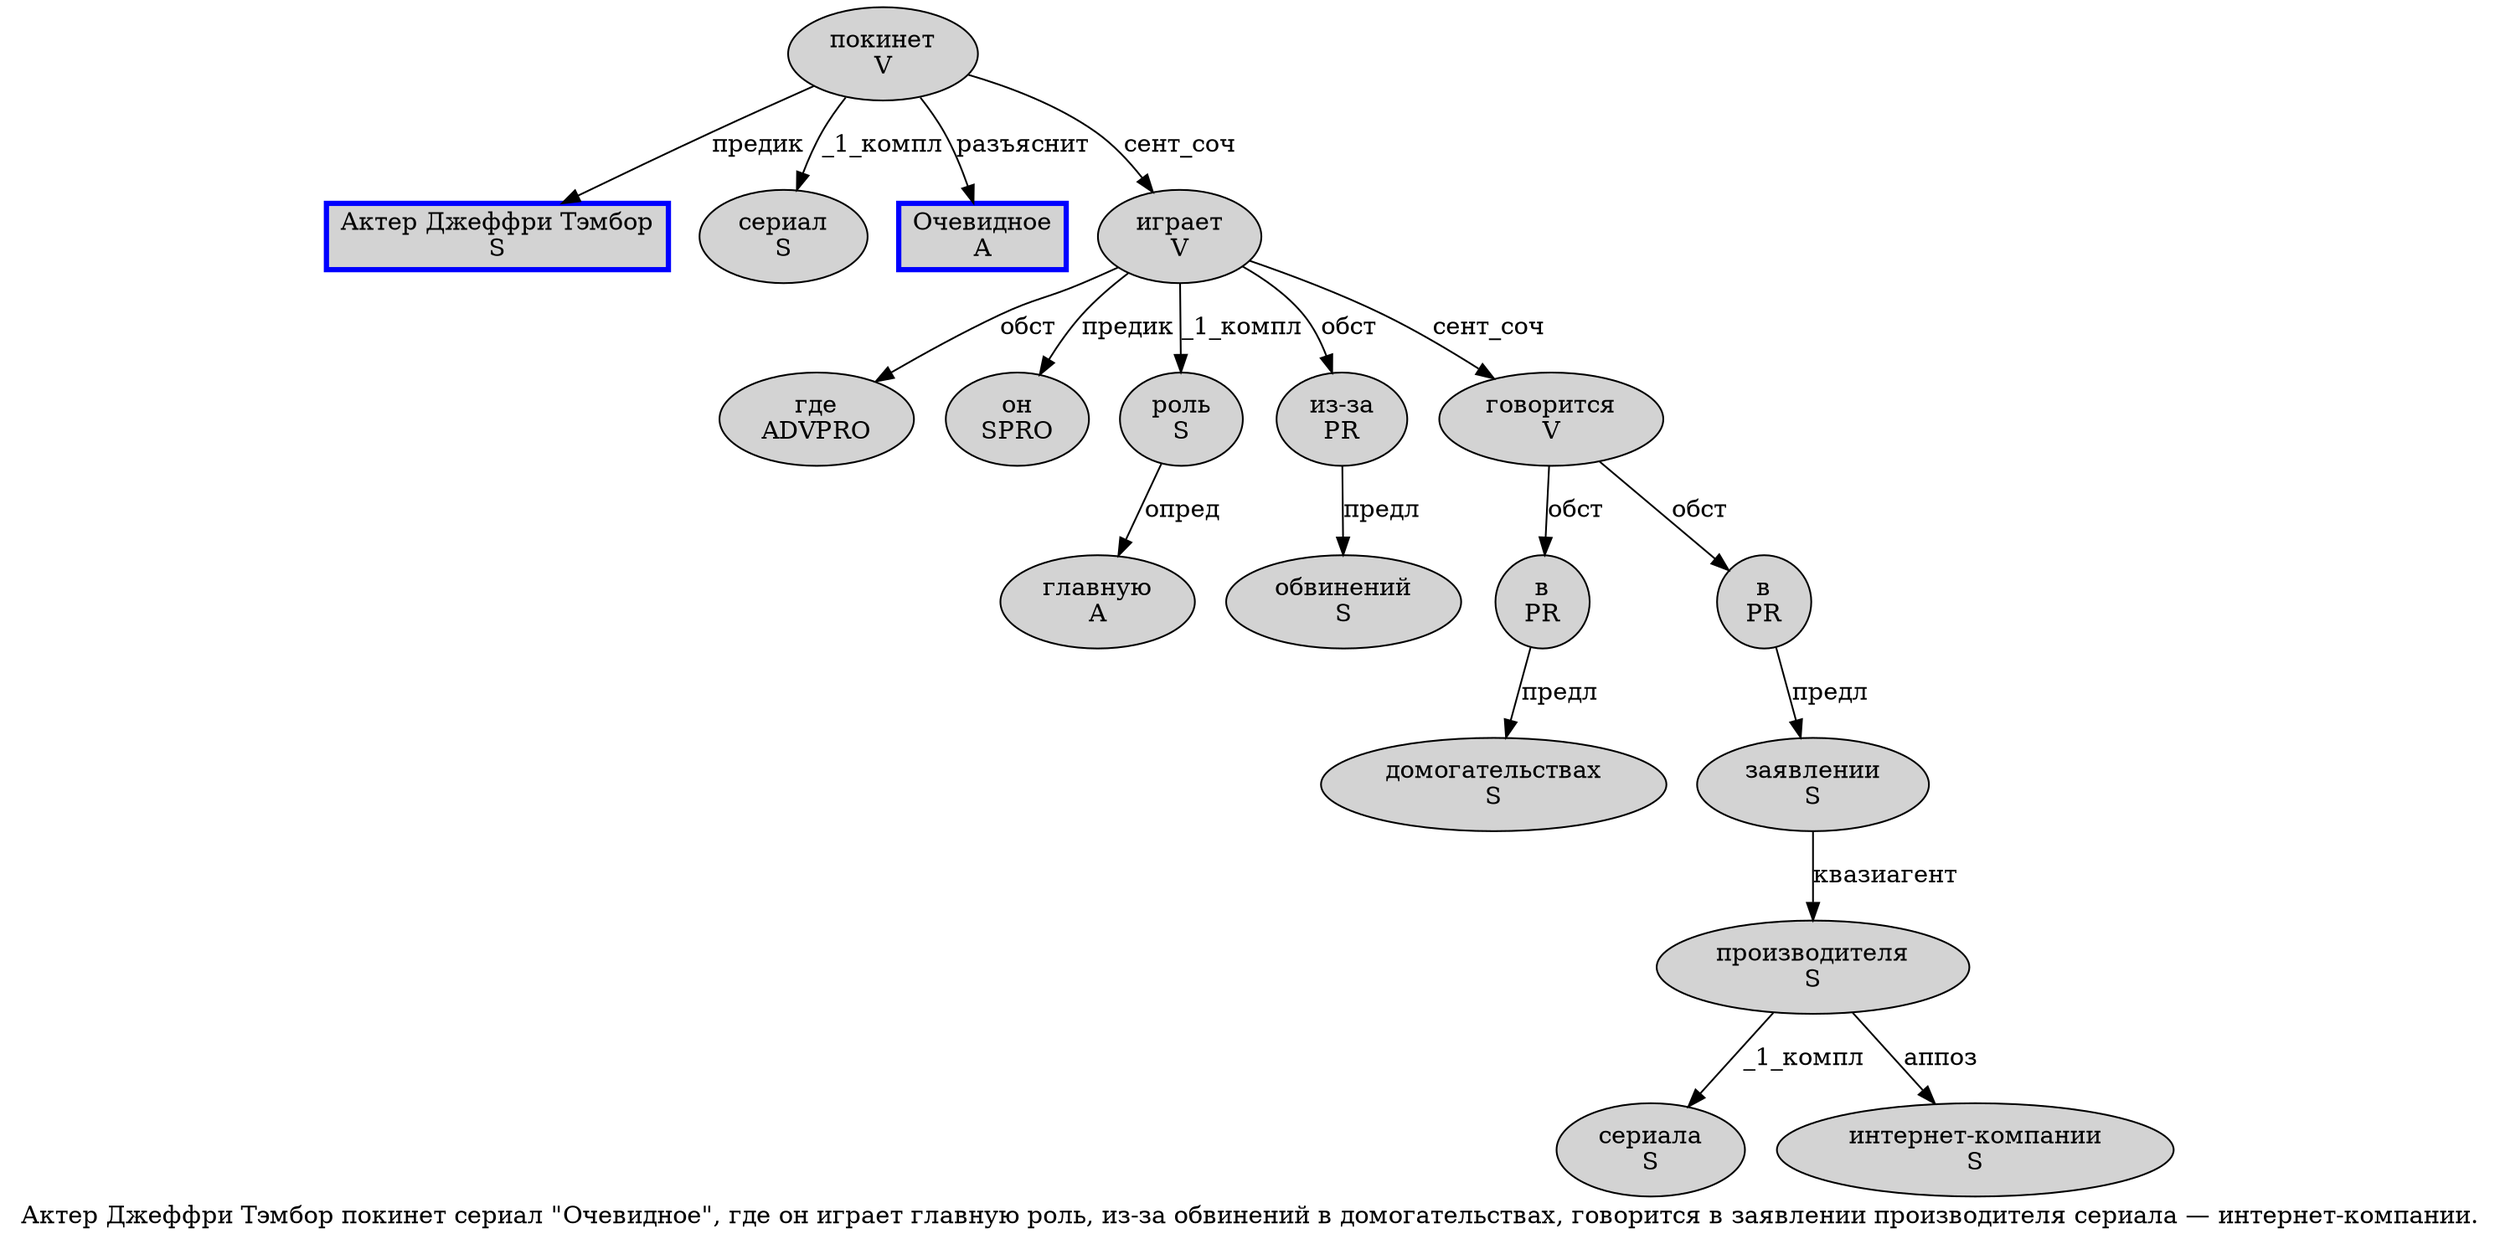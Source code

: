 digraph SENTENCE_795 {
	graph [label="Актер Джеффри Тэмбор покинет сериал \"Очевидное\", где он играет главную роль, из-за обвинений в домогательствах, говорится в заявлении производителя сериала — интернет-компании."]
	node [style=filled]
		0 [label="Актер Джеффри Тэмбор
S" color=blue fillcolor=lightgray penwidth=3 shape=box]
		1 [label="покинет
V" color="" fillcolor=lightgray penwidth=1 shape=ellipse]
		2 [label="сериал
S" color="" fillcolor=lightgray penwidth=1 shape=ellipse]
		4 [label="Очевидное
A" color=blue fillcolor=lightgray penwidth=3 shape=box]
		7 [label="где
ADVPRO" color="" fillcolor=lightgray penwidth=1 shape=ellipse]
		8 [label="он
SPRO" color="" fillcolor=lightgray penwidth=1 shape=ellipse]
		9 [label="играет
V" color="" fillcolor=lightgray penwidth=1 shape=ellipse]
		10 [label="главную
A" color="" fillcolor=lightgray penwidth=1 shape=ellipse]
		11 [label="роль
S" color="" fillcolor=lightgray penwidth=1 shape=ellipse]
		13 [label="из-за
PR" color="" fillcolor=lightgray penwidth=1 shape=ellipse]
		14 [label="обвинений
S" color="" fillcolor=lightgray penwidth=1 shape=ellipse]
		15 [label="в
PR" color="" fillcolor=lightgray penwidth=1 shape=ellipse]
		16 [label="домогательствах
S" color="" fillcolor=lightgray penwidth=1 shape=ellipse]
		18 [label="говорится
V" color="" fillcolor=lightgray penwidth=1 shape=ellipse]
		19 [label="в
PR" color="" fillcolor=lightgray penwidth=1 shape=ellipse]
		20 [label="заявлении
S" color="" fillcolor=lightgray penwidth=1 shape=ellipse]
		21 [label="производителя
S" color="" fillcolor=lightgray penwidth=1 shape=ellipse]
		22 [label="сериала
S" color="" fillcolor=lightgray penwidth=1 shape=ellipse]
		24 [label="интернет-компании
S" color="" fillcolor=lightgray penwidth=1 shape=ellipse]
			15 -> 16 [label="предл"]
			21 -> 22 [label="_1_компл"]
			21 -> 24 [label="аппоз"]
			1 -> 0 [label="предик"]
			1 -> 2 [label="_1_компл"]
			1 -> 4 [label="разъяснит"]
			1 -> 9 [label="сент_соч"]
			9 -> 7 [label="обст"]
			9 -> 8 [label="предик"]
			9 -> 11 [label="_1_компл"]
			9 -> 13 [label="обст"]
			9 -> 18 [label="сент_соч"]
			13 -> 14 [label="предл"]
			18 -> 15 [label="обст"]
			18 -> 19 [label="обст"]
			20 -> 21 [label="квазиагент"]
			19 -> 20 [label="предл"]
			11 -> 10 [label="опред"]
}